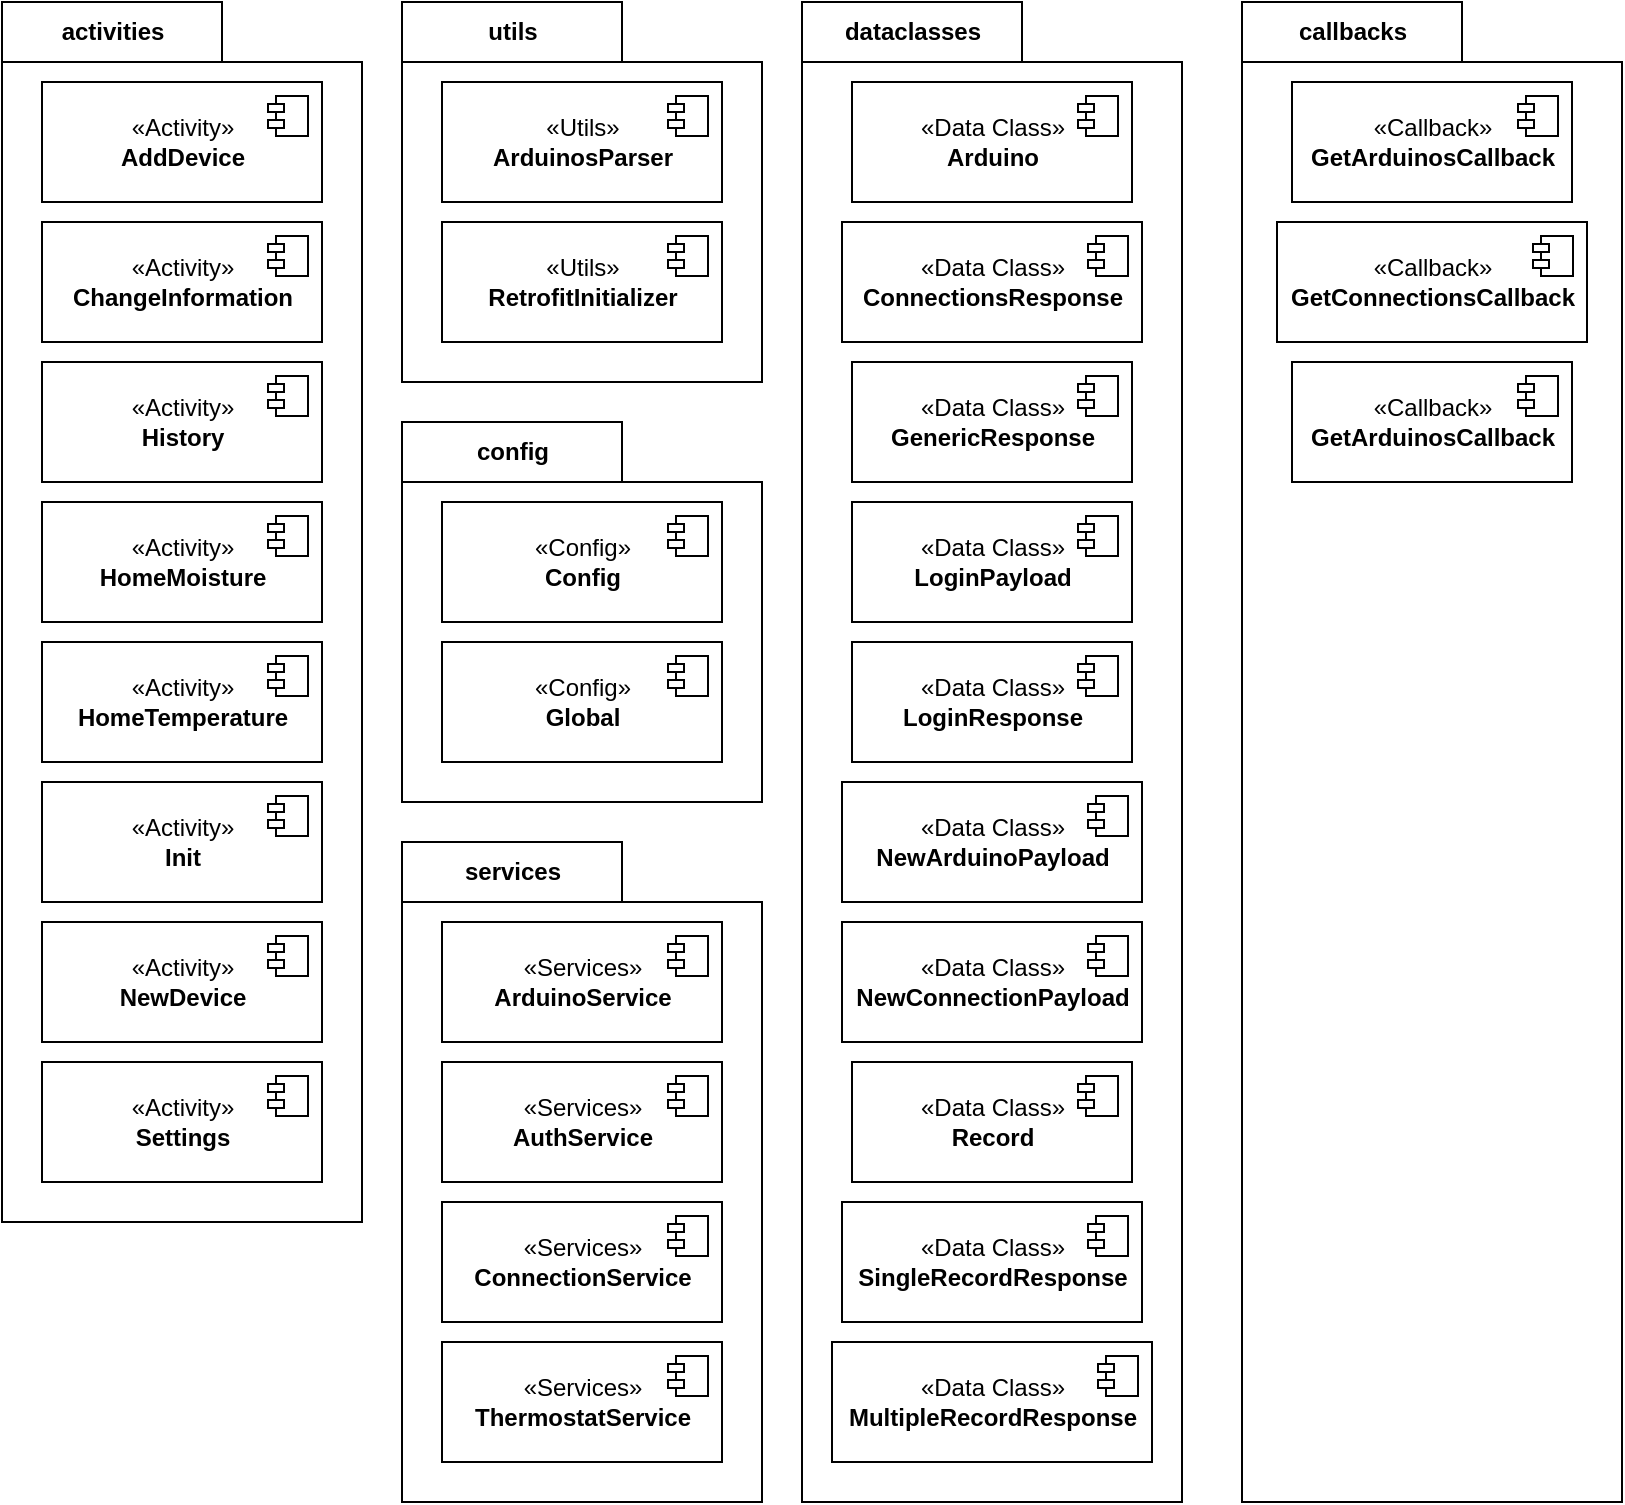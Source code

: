 <mxfile version="20.6.0" type="github">
  <diagram id="9cB0YqeyZJ5kTMw1TUtu" name="Página-1">
    <mxGraphModel dx="544" dy="661" grid="1" gridSize="10" guides="1" tooltips="1" connect="1" arrows="1" fold="1" page="1" pageScale="1" pageWidth="827" pageHeight="1169" math="0" shadow="0">
      <root>
        <mxCell id="0" />
        <mxCell id="1" parent="0" />
        <mxCell id="J5B_JsEe-w3ISSQbD3Qg-22" value="&lt;div&gt;utils&lt;/div&gt;" style="shape=folder;fontStyle=1;tabWidth=110;tabHeight=30;tabPosition=left;html=1;boundedLbl=1;labelInHeader=1;container=0;collapsible=0;" vertex="1" parent="1">
          <mxGeometry x="240" y="40" width="180" height="190" as="geometry" />
        </mxCell>
        <mxCell id="J5B_JsEe-w3ISSQbD3Qg-3" value="activities" style="shape=folder;fontStyle=1;tabWidth=110;tabHeight=30;tabPosition=left;html=1;boundedLbl=1;labelInHeader=1;container=0;collapsible=0;" vertex="1" parent="1">
          <mxGeometry x="40" y="40" width="180" height="610" as="geometry" />
        </mxCell>
        <mxCell id="J5B_JsEe-w3ISSQbD3Qg-4" value="&lt;div&gt;«Activity»&lt;b&gt;&lt;br&gt;&lt;/b&gt;&lt;/div&gt;&lt;div&gt;&lt;b&gt;AddDevice&lt;/b&gt;&lt;/div&gt;" style="html=1;dropTarget=0;" vertex="1" parent="1">
          <mxGeometry x="60" y="80" width="140" height="60" as="geometry" />
        </mxCell>
        <mxCell id="J5B_JsEe-w3ISSQbD3Qg-5" value="" style="shape=module;jettyWidth=8;jettyHeight=4;" vertex="1" parent="J5B_JsEe-w3ISSQbD3Qg-4">
          <mxGeometry x="1" width="20" height="20" relative="1" as="geometry">
            <mxPoint x="-27" y="7" as="offset" />
          </mxGeometry>
        </mxCell>
        <mxCell id="J5B_JsEe-w3ISSQbD3Qg-8" value="&lt;div&gt;«Utils»&lt;b&gt;&lt;br&gt;&lt;/b&gt;&lt;/div&gt;&lt;div&gt;&lt;b&gt;ArduinosParser&lt;/b&gt;&lt;/div&gt;" style="html=1;dropTarget=0;" vertex="1" parent="1">
          <mxGeometry x="260" y="80" width="140" height="60" as="geometry" />
        </mxCell>
        <mxCell id="J5B_JsEe-w3ISSQbD3Qg-9" value="" style="shape=module;jettyWidth=8;jettyHeight=4;" vertex="1" parent="J5B_JsEe-w3ISSQbD3Qg-8">
          <mxGeometry x="1" width="20" height="20" relative="1" as="geometry">
            <mxPoint x="-27" y="7" as="offset" />
          </mxGeometry>
        </mxCell>
        <mxCell id="J5B_JsEe-w3ISSQbD3Qg-10" value="&lt;div&gt;«Activity»&lt;b&gt;&lt;br&gt;&lt;/b&gt;&lt;/div&gt;&lt;div&gt;&lt;b&gt;ChangeInformation&lt;/b&gt;&lt;/div&gt;" style="html=1;dropTarget=0;" vertex="1" parent="1">
          <mxGeometry x="60" y="150" width="140" height="60" as="geometry" />
        </mxCell>
        <mxCell id="J5B_JsEe-w3ISSQbD3Qg-11" value="" style="shape=module;jettyWidth=8;jettyHeight=4;" vertex="1" parent="J5B_JsEe-w3ISSQbD3Qg-10">
          <mxGeometry x="1" width="20" height="20" relative="1" as="geometry">
            <mxPoint x="-27" y="7" as="offset" />
          </mxGeometry>
        </mxCell>
        <mxCell id="J5B_JsEe-w3ISSQbD3Qg-12" value="&lt;div&gt;«Activity»&lt;b&gt;&lt;br&gt;&lt;/b&gt;&lt;/div&gt;&lt;div&gt;&lt;b&gt;History&lt;/b&gt;&lt;/div&gt;" style="html=1;dropTarget=0;" vertex="1" parent="1">
          <mxGeometry x="60" y="220" width="140" height="60" as="geometry" />
        </mxCell>
        <mxCell id="J5B_JsEe-w3ISSQbD3Qg-13" value="" style="shape=module;jettyWidth=8;jettyHeight=4;" vertex="1" parent="J5B_JsEe-w3ISSQbD3Qg-12">
          <mxGeometry x="1" width="20" height="20" relative="1" as="geometry">
            <mxPoint x="-27" y="7" as="offset" />
          </mxGeometry>
        </mxCell>
        <mxCell id="J5B_JsEe-w3ISSQbD3Qg-14" value="&lt;div&gt;«Activity»&lt;b&gt;&lt;br&gt;&lt;/b&gt;&lt;/div&gt;&lt;div&gt;&lt;b&gt;HomeMoisture&lt;/b&gt;&lt;/div&gt;" style="html=1;dropTarget=0;" vertex="1" parent="1">
          <mxGeometry x="60" y="290" width="140" height="60" as="geometry" />
        </mxCell>
        <mxCell id="J5B_JsEe-w3ISSQbD3Qg-15" value="" style="shape=module;jettyWidth=8;jettyHeight=4;" vertex="1" parent="J5B_JsEe-w3ISSQbD3Qg-14">
          <mxGeometry x="1" width="20" height="20" relative="1" as="geometry">
            <mxPoint x="-27" y="7" as="offset" />
          </mxGeometry>
        </mxCell>
        <mxCell id="J5B_JsEe-w3ISSQbD3Qg-16" value="&lt;div&gt;«Activity»&lt;b&gt;&lt;br&gt;&lt;/b&gt;&lt;/div&gt;&lt;div&gt;&lt;b&gt;HomeTemperature&lt;/b&gt;&lt;/div&gt;" style="html=1;dropTarget=0;" vertex="1" parent="1">
          <mxGeometry x="60" y="360" width="140" height="60" as="geometry" />
        </mxCell>
        <mxCell id="J5B_JsEe-w3ISSQbD3Qg-17" value="" style="shape=module;jettyWidth=8;jettyHeight=4;" vertex="1" parent="J5B_JsEe-w3ISSQbD3Qg-16">
          <mxGeometry x="1" width="20" height="20" relative="1" as="geometry">
            <mxPoint x="-27" y="7" as="offset" />
          </mxGeometry>
        </mxCell>
        <mxCell id="J5B_JsEe-w3ISSQbD3Qg-18" value="&lt;div&gt;«Activity»&lt;b&gt;&lt;br&gt;&lt;/b&gt;&lt;/div&gt;&lt;div&gt;&lt;b&gt;Init&lt;/b&gt;&lt;/div&gt;" style="html=1;dropTarget=0;" vertex="1" parent="1">
          <mxGeometry x="60" y="430" width="140" height="60" as="geometry" />
        </mxCell>
        <mxCell id="J5B_JsEe-w3ISSQbD3Qg-19" value="" style="shape=module;jettyWidth=8;jettyHeight=4;" vertex="1" parent="J5B_JsEe-w3ISSQbD3Qg-18">
          <mxGeometry x="1" width="20" height="20" relative="1" as="geometry">
            <mxPoint x="-27" y="7" as="offset" />
          </mxGeometry>
        </mxCell>
        <mxCell id="J5B_JsEe-w3ISSQbD3Qg-20" value="&lt;div&gt;«Activity»&lt;b&gt;&lt;br&gt;&lt;/b&gt;&lt;/div&gt;&lt;div&gt;&lt;b&gt;NewDevice&lt;/b&gt;&lt;/div&gt;" style="html=1;dropTarget=0;" vertex="1" parent="1">
          <mxGeometry x="60" y="500" width="140" height="60" as="geometry" />
        </mxCell>
        <mxCell id="J5B_JsEe-w3ISSQbD3Qg-21" value="" style="shape=module;jettyWidth=8;jettyHeight=4;" vertex="1" parent="J5B_JsEe-w3ISSQbD3Qg-20">
          <mxGeometry x="1" width="20" height="20" relative="1" as="geometry">
            <mxPoint x="-27" y="7" as="offset" />
          </mxGeometry>
        </mxCell>
        <mxCell id="J5B_JsEe-w3ISSQbD3Qg-23" value="&lt;div&gt;«Utils»&lt;b&gt;&lt;br&gt;&lt;/b&gt;&lt;/div&gt;&lt;div&gt;&lt;b&gt;RetrofitInitializer&lt;/b&gt;&lt;/div&gt;" style="html=1;dropTarget=0;" vertex="1" parent="1">
          <mxGeometry x="260" y="150" width="140" height="60" as="geometry" />
        </mxCell>
        <mxCell id="J5B_JsEe-w3ISSQbD3Qg-24" value="" style="shape=module;jettyWidth=8;jettyHeight=4;" vertex="1" parent="J5B_JsEe-w3ISSQbD3Qg-23">
          <mxGeometry x="1" width="20" height="20" relative="1" as="geometry">
            <mxPoint x="-27" y="7" as="offset" />
          </mxGeometry>
        </mxCell>
        <mxCell id="J5B_JsEe-w3ISSQbD3Qg-25" value="&lt;div&gt;«Activity»&lt;b&gt;&lt;br&gt;&lt;/b&gt;&lt;/div&gt;&lt;div&gt;&lt;b&gt;Settings&lt;/b&gt;&lt;/div&gt;" style="html=1;dropTarget=0;" vertex="1" parent="1">
          <mxGeometry x="60" y="570" width="140" height="60" as="geometry" />
        </mxCell>
        <mxCell id="J5B_JsEe-w3ISSQbD3Qg-26" value="" style="shape=module;jettyWidth=8;jettyHeight=4;" vertex="1" parent="J5B_JsEe-w3ISSQbD3Qg-25">
          <mxGeometry x="1" width="20" height="20" relative="1" as="geometry">
            <mxPoint x="-27" y="7" as="offset" />
          </mxGeometry>
        </mxCell>
        <mxCell id="J5B_JsEe-w3ISSQbD3Qg-28" value="config" style="shape=folder;fontStyle=1;tabWidth=110;tabHeight=30;tabPosition=left;html=1;boundedLbl=1;labelInHeader=1;container=0;collapsible=0;" vertex="1" parent="1">
          <mxGeometry x="240" y="250" width="180" height="190" as="geometry" />
        </mxCell>
        <mxCell id="J5B_JsEe-w3ISSQbD3Qg-29" value="&lt;div&gt;«Config»&lt;b&gt;&lt;br&gt;&lt;/b&gt;&lt;/div&gt;&lt;div&gt;&lt;b&gt;Config&lt;/b&gt;&lt;/div&gt;" style="html=1;dropTarget=0;" vertex="1" parent="1">
          <mxGeometry x="260" y="290" width="140" height="60" as="geometry" />
        </mxCell>
        <mxCell id="J5B_JsEe-w3ISSQbD3Qg-30" value="" style="shape=module;jettyWidth=8;jettyHeight=4;" vertex="1" parent="J5B_JsEe-w3ISSQbD3Qg-29">
          <mxGeometry x="1" width="20" height="20" relative="1" as="geometry">
            <mxPoint x="-27" y="7" as="offset" />
          </mxGeometry>
        </mxCell>
        <mxCell id="J5B_JsEe-w3ISSQbD3Qg-31" value="&lt;div&gt;«Config»&lt;b&gt;&lt;br&gt;&lt;/b&gt;&lt;/div&gt;&lt;div&gt;&lt;b&gt;Global&lt;/b&gt;&lt;/div&gt;" style="html=1;dropTarget=0;" vertex="1" parent="1">
          <mxGeometry x="260" y="360" width="140" height="60" as="geometry" />
        </mxCell>
        <mxCell id="J5B_JsEe-w3ISSQbD3Qg-32" value="" style="shape=module;jettyWidth=8;jettyHeight=4;" vertex="1" parent="J5B_JsEe-w3ISSQbD3Qg-31">
          <mxGeometry x="1" width="20" height="20" relative="1" as="geometry">
            <mxPoint x="-27" y="7" as="offset" />
          </mxGeometry>
        </mxCell>
        <mxCell id="J5B_JsEe-w3ISSQbD3Qg-33" value="dataclasses" style="shape=folder;fontStyle=1;tabWidth=110;tabHeight=30;tabPosition=left;html=1;boundedLbl=1;labelInHeader=1;container=0;collapsible=0;" vertex="1" parent="1">
          <mxGeometry x="440" y="40" width="190" height="750" as="geometry" />
        </mxCell>
        <mxCell id="J5B_JsEe-w3ISSQbD3Qg-34" value="&lt;div&gt;«Data Class»&lt;b&gt;&lt;br&gt;&lt;/b&gt;&lt;/div&gt;&lt;div&gt;&lt;b&gt;Arduino&lt;/b&gt;&lt;/div&gt;" style="html=1;dropTarget=0;" vertex="1" parent="1">
          <mxGeometry x="465" y="80" width="140" height="60" as="geometry" />
        </mxCell>
        <mxCell id="J5B_JsEe-w3ISSQbD3Qg-35" value="" style="shape=module;jettyWidth=8;jettyHeight=4;" vertex="1" parent="J5B_JsEe-w3ISSQbD3Qg-34">
          <mxGeometry x="1" width="20" height="20" relative="1" as="geometry">
            <mxPoint x="-27" y="7" as="offset" />
          </mxGeometry>
        </mxCell>
        <mxCell id="J5B_JsEe-w3ISSQbD3Qg-50" value="&lt;div&gt;«Data Class»&lt;b&gt;&lt;br&gt;&lt;/b&gt;&lt;/div&gt;&lt;div&gt;&lt;b&gt;ConnectionsResponse&lt;/b&gt;&lt;/div&gt;" style="html=1;dropTarget=0;" vertex="1" parent="1">
          <mxGeometry x="460" y="150" width="150" height="60" as="geometry" />
        </mxCell>
        <mxCell id="J5B_JsEe-w3ISSQbD3Qg-51" value="" style="shape=module;jettyWidth=8;jettyHeight=4;" vertex="1" parent="J5B_JsEe-w3ISSQbD3Qg-50">
          <mxGeometry x="1" width="20" height="20" relative="1" as="geometry">
            <mxPoint x="-27" y="7" as="offset" />
          </mxGeometry>
        </mxCell>
        <mxCell id="J5B_JsEe-w3ISSQbD3Qg-52" value="&lt;div&gt;«Data Class»&lt;b&gt;&lt;br&gt;&lt;/b&gt;&lt;/div&gt;&lt;div&gt;&lt;b&gt;GenericResponse&lt;/b&gt;&lt;/div&gt;" style="html=1;dropTarget=0;" vertex="1" parent="1">
          <mxGeometry x="465" y="220" width="140" height="60" as="geometry" />
        </mxCell>
        <mxCell id="J5B_JsEe-w3ISSQbD3Qg-53" value="" style="shape=module;jettyWidth=8;jettyHeight=4;" vertex="1" parent="J5B_JsEe-w3ISSQbD3Qg-52">
          <mxGeometry x="1" width="20" height="20" relative="1" as="geometry">
            <mxPoint x="-27" y="7" as="offset" />
          </mxGeometry>
        </mxCell>
        <mxCell id="J5B_JsEe-w3ISSQbD3Qg-54" value="&lt;div&gt;«Data Class»&lt;b&gt;&lt;br&gt;&lt;/b&gt;&lt;/div&gt;&lt;div&gt;&lt;b&gt;LoginPayload&lt;/b&gt;&lt;/div&gt;" style="html=1;dropTarget=0;" vertex="1" parent="1">
          <mxGeometry x="465" y="290" width="140" height="60" as="geometry" />
        </mxCell>
        <mxCell id="J5B_JsEe-w3ISSQbD3Qg-55" value="" style="shape=module;jettyWidth=8;jettyHeight=4;" vertex="1" parent="J5B_JsEe-w3ISSQbD3Qg-54">
          <mxGeometry x="1" width="20" height="20" relative="1" as="geometry">
            <mxPoint x="-27" y="7" as="offset" />
          </mxGeometry>
        </mxCell>
        <mxCell id="J5B_JsEe-w3ISSQbD3Qg-56" value="&lt;div&gt;«Data Class»&lt;b&gt;&lt;br&gt;&lt;/b&gt;&lt;/div&gt;&lt;div&gt;&lt;b&gt;LoginResponse&lt;/b&gt;&lt;/div&gt;" style="html=1;dropTarget=0;" vertex="1" parent="1">
          <mxGeometry x="465" y="360" width="140" height="60" as="geometry" />
        </mxCell>
        <mxCell id="J5B_JsEe-w3ISSQbD3Qg-57" value="" style="shape=module;jettyWidth=8;jettyHeight=4;" vertex="1" parent="J5B_JsEe-w3ISSQbD3Qg-56">
          <mxGeometry x="1" width="20" height="20" relative="1" as="geometry">
            <mxPoint x="-27" y="7" as="offset" />
          </mxGeometry>
        </mxCell>
        <mxCell id="J5B_JsEe-w3ISSQbD3Qg-58" value="&lt;div&gt;«Data Class»&lt;b&gt;&lt;br&gt;&lt;/b&gt;&lt;/div&gt;&lt;div&gt;&lt;b&gt;NewArduinoPayload&lt;/b&gt;&lt;/div&gt;" style="html=1;dropTarget=0;" vertex="1" parent="1">
          <mxGeometry x="460" y="430" width="150" height="60" as="geometry" />
        </mxCell>
        <mxCell id="J5B_JsEe-w3ISSQbD3Qg-59" value="" style="shape=module;jettyWidth=8;jettyHeight=4;" vertex="1" parent="J5B_JsEe-w3ISSQbD3Qg-58">
          <mxGeometry x="1" width="20" height="20" relative="1" as="geometry">
            <mxPoint x="-27" y="7" as="offset" />
          </mxGeometry>
        </mxCell>
        <mxCell id="J5B_JsEe-w3ISSQbD3Qg-60" value="&lt;div&gt;«Data Class»&lt;b&gt;&lt;br&gt;&lt;/b&gt;&lt;/div&gt;&lt;div&gt;&lt;b&gt;NewConnectionPayload&lt;/b&gt;&lt;/div&gt;" style="html=1;dropTarget=0;" vertex="1" parent="1">
          <mxGeometry x="460" y="500" width="150" height="60" as="geometry" />
        </mxCell>
        <mxCell id="J5B_JsEe-w3ISSQbD3Qg-61" value="" style="shape=module;jettyWidth=8;jettyHeight=4;" vertex="1" parent="J5B_JsEe-w3ISSQbD3Qg-60">
          <mxGeometry x="1" width="20" height="20" relative="1" as="geometry">
            <mxPoint x="-27" y="7" as="offset" />
          </mxGeometry>
        </mxCell>
        <mxCell id="J5B_JsEe-w3ISSQbD3Qg-62" value="&lt;div&gt;«Data Class»&lt;b&gt;&lt;br&gt;&lt;/b&gt;&lt;/div&gt;&lt;div&gt;&lt;b&gt;Record&lt;/b&gt;&lt;/div&gt;" style="html=1;dropTarget=0;" vertex="1" parent="1">
          <mxGeometry x="465" y="570" width="140" height="60" as="geometry" />
        </mxCell>
        <mxCell id="J5B_JsEe-w3ISSQbD3Qg-63" value="" style="shape=module;jettyWidth=8;jettyHeight=4;" vertex="1" parent="J5B_JsEe-w3ISSQbD3Qg-62">
          <mxGeometry x="1" width="20" height="20" relative="1" as="geometry">
            <mxPoint x="-27" y="7" as="offset" />
          </mxGeometry>
        </mxCell>
        <mxCell id="J5B_JsEe-w3ISSQbD3Qg-64" value="&lt;div&gt;«Data Class»&lt;b&gt;&lt;br&gt;&lt;/b&gt;&lt;/div&gt;&lt;div&gt;&lt;b&gt;SingleRecordResponse&lt;/b&gt;&lt;/div&gt;" style="html=1;dropTarget=0;" vertex="1" parent="1">
          <mxGeometry x="460" y="640" width="150" height="60" as="geometry" />
        </mxCell>
        <mxCell id="J5B_JsEe-w3ISSQbD3Qg-65" value="" style="shape=module;jettyWidth=8;jettyHeight=4;" vertex="1" parent="J5B_JsEe-w3ISSQbD3Qg-64">
          <mxGeometry x="1" width="20" height="20" relative="1" as="geometry">
            <mxPoint x="-27" y="7" as="offset" />
          </mxGeometry>
        </mxCell>
        <mxCell id="J5B_JsEe-w3ISSQbD3Qg-66" value="&lt;div&gt;«Data Class»&lt;b&gt;&lt;br&gt;&lt;/b&gt;&lt;/div&gt;&lt;div&gt;&lt;b&gt;MultipleRecordResponse&lt;/b&gt;&lt;/div&gt;" style="html=1;dropTarget=0;" vertex="1" parent="1">
          <mxGeometry x="455" y="710" width="160" height="60" as="geometry" />
        </mxCell>
        <mxCell id="J5B_JsEe-w3ISSQbD3Qg-67" value="" style="shape=module;jettyWidth=8;jettyHeight=4;" vertex="1" parent="J5B_JsEe-w3ISSQbD3Qg-66">
          <mxGeometry x="1" width="20" height="20" relative="1" as="geometry">
            <mxPoint x="-27" y="7" as="offset" />
          </mxGeometry>
        </mxCell>
        <mxCell id="J5B_JsEe-w3ISSQbD3Qg-68" value="services" style="shape=folder;fontStyle=1;tabWidth=110;tabHeight=30;tabPosition=left;html=1;boundedLbl=1;labelInHeader=1;container=0;collapsible=0;" vertex="1" parent="1">
          <mxGeometry x="240" y="460" width="180" height="330" as="geometry" />
        </mxCell>
        <mxCell id="J5B_JsEe-w3ISSQbD3Qg-69" value="&lt;div&gt;«Services»&lt;b&gt;&lt;br&gt;&lt;/b&gt;&lt;/div&gt;&lt;div&gt;&lt;b&gt;ArduinoService&lt;/b&gt;&lt;/div&gt;" style="html=1;dropTarget=0;" vertex="1" parent="1">
          <mxGeometry x="260" y="500" width="140" height="60" as="geometry" />
        </mxCell>
        <mxCell id="J5B_JsEe-w3ISSQbD3Qg-70" value="" style="shape=module;jettyWidth=8;jettyHeight=4;" vertex="1" parent="J5B_JsEe-w3ISSQbD3Qg-69">
          <mxGeometry x="1" width="20" height="20" relative="1" as="geometry">
            <mxPoint x="-27" y="7" as="offset" />
          </mxGeometry>
        </mxCell>
        <mxCell id="J5B_JsEe-w3ISSQbD3Qg-73" value="&lt;div&gt;«Services»&lt;b&gt;&lt;br&gt;&lt;/b&gt;&lt;/div&gt;&lt;div&gt;&lt;b&gt;AuthService&lt;/b&gt;&lt;/div&gt;" style="html=1;dropTarget=0;" vertex="1" parent="1">
          <mxGeometry x="260" y="570" width="140" height="60" as="geometry" />
        </mxCell>
        <mxCell id="J5B_JsEe-w3ISSQbD3Qg-74" value="" style="shape=module;jettyWidth=8;jettyHeight=4;" vertex="1" parent="J5B_JsEe-w3ISSQbD3Qg-73">
          <mxGeometry x="1" width="20" height="20" relative="1" as="geometry">
            <mxPoint x="-27" y="7" as="offset" />
          </mxGeometry>
        </mxCell>
        <mxCell id="J5B_JsEe-w3ISSQbD3Qg-75" value="&lt;div&gt;«Services»&lt;b&gt;&lt;br&gt;&lt;/b&gt;&lt;/div&gt;&lt;div&gt;&lt;b&gt;ConnectionService&lt;/b&gt;&lt;/div&gt;" style="html=1;dropTarget=0;" vertex="1" parent="1">
          <mxGeometry x="260" y="640" width="140" height="60" as="geometry" />
        </mxCell>
        <mxCell id="J5B_JsEe-w3ISSQbD3Qg-76" value="" style="shape=module;jettyWidth=8;jettyHeight=4;" vertex="1" parent="J5B_JsEe-w3ISSQbD3Qg-75">
          <mxGeometry x="1" width="20" height="20" relative="1" as="geometry">
            <mxPoint x="-27" y="7" as="offset" />
          </mxGeometry>
        </mxCell>
        <mxCell id="J5B_JsEe-w3ISSQbD3Qg-77" value="&lt;div&gt;«Services»&lt;b&gt;&lt;br&gt;&lt;/b&gt;&lt;/div&gt;&lt;div&gt;&lt;b&gt;ThermostatService&lt;/b&gt;&lt;/div&gt;" style="html=1;dropTarget=0;" vertex="1" parent="1">
          <mxGeometry x="260" y="710" width="140" height="60" as="geometry" />
        </mxCell>
        <mxCell id="J5B_JsEe-w3ISSQbD3Qg-78" value="" style="shape=module;jettyWidth=8;jettyHeight=4;" vertex="1" parent="J5B_JsEe-w3ISSQbD3Qg-77">
          <mxGeometry x="1" width="20" height="20" relative="1" as="geometry">
            <mxPoint x="-27" y="7" as="offset" />
          </mxGeometry>
        </mxCell>
        <mxCell id="J5B_JsEe-w3ISSQbD3Qg-79" value="callbacks" style="shape=folder;fontStyle=1;tabWidth=110;tabHeight=30;tabPosition=left;html=1;boundedLbl=1;labelInHeader=1;container=0;collapsible=0;" vertex="1" parent="1">
          <mxGeometry x="660" y="40" width="190" height="750" as="geometry" />
        </mxCell>
        <mxCell id="J5B_JsEe-w3ISSQbD3Qg-80" value="&lt;div&gt;«Callback»&lt;b&gt;&lt;br&gt;&lt;/b&gt;&lt;/div&gt;&lt;div&gt;&lt;b&gt;GetArduinosCallback&lt;/b&gt;&lt;/div&gt;" style="html=1;dropTarget=0;" vertex="1" parent="1">
          <mxGeometry x="685" y="80" width="140" height="60" as="geometry" />
        </mxCell>
        <mxCell id="J5B_JsEe-w3ISSQbD3Qg-81" value="" style="shape=module;jettyWidth=8;jettyHeight=4;" vertex="1" parent="J5B_JsEe-w3ISSQbD3Qg-80">
          <mxGeometry x="1" width="20" height="20" relative="1" as="geometry">
            <mxPoint x="-27" y="7" as="offset" />
          </mxGeometry>
        </mxCell>
        <mxCell id="J5B_JsEe-w3ISSQbD3Qg-100" value="&lt;div&gt;«Callback»&lt;b&gt;&lt;br&gt;&lt;/b&gt;&lt;/div&gt;&lt;div&gt;&lt;b&gt;GetConnectionsCallback&lt;/b&gt;&lt;/div&gt;" style="html=1;dropTarget=0;" vertex="1" parent="1">
          <mxGeometry x="677.5" y="150" width="155" height="60" as="geometry" />
        </mxCell>
        <mxCell id="J5B_JsEe-w3ISSQbD3Qg-101" value="" style="shape=module;jettyWidth=8;jettyHeight=4;" vertex="1" parent="J5B_JsEe-w3ISSQbD3Qg-100">
          <mxGeometry x="1" width="20" height="20" relative="1" as="geometry">
            <mxPoint x="-27" y="7" as="offset" />
          </mxGeometry>
        </mxCell>
        <mxCell id="J5B_JsEe-w3ISSQbD3Qg-104" value="&lt;div&gt;«Callback»&lt;b&gt;&lt;br&gt;&lt;/b&gt;&lt;/div&gt;&lt;div&gt;&lt;b&gt;GetArduinosCallback&lt;/b&gt;&lt;/div&gt;" style="html=1;dropTarget=0;" vertex="1" parent="1">
          <mxGeometry x="685" y="220" width="140" height="60" as="geometry" />
        </mxCell>
        <mxCell id="J5B_JsEe-w3ISSQbD3Qg-105" value="" style="shape=module;jettyWidth=8;jettyHeight=4;" vertex="1" parent="J5B_JsEe-w3ISSQbD3Qg-104">
          <mxGeometry x="1" width="20" height="20" relative="1" as="geometry">
            <mxPoint x="-27" y="7" as="offset" />
          </mxGeometry>
        </mxCell>
      </root>
    </mxGraphModel>
  </diagram>
</mxfile>
